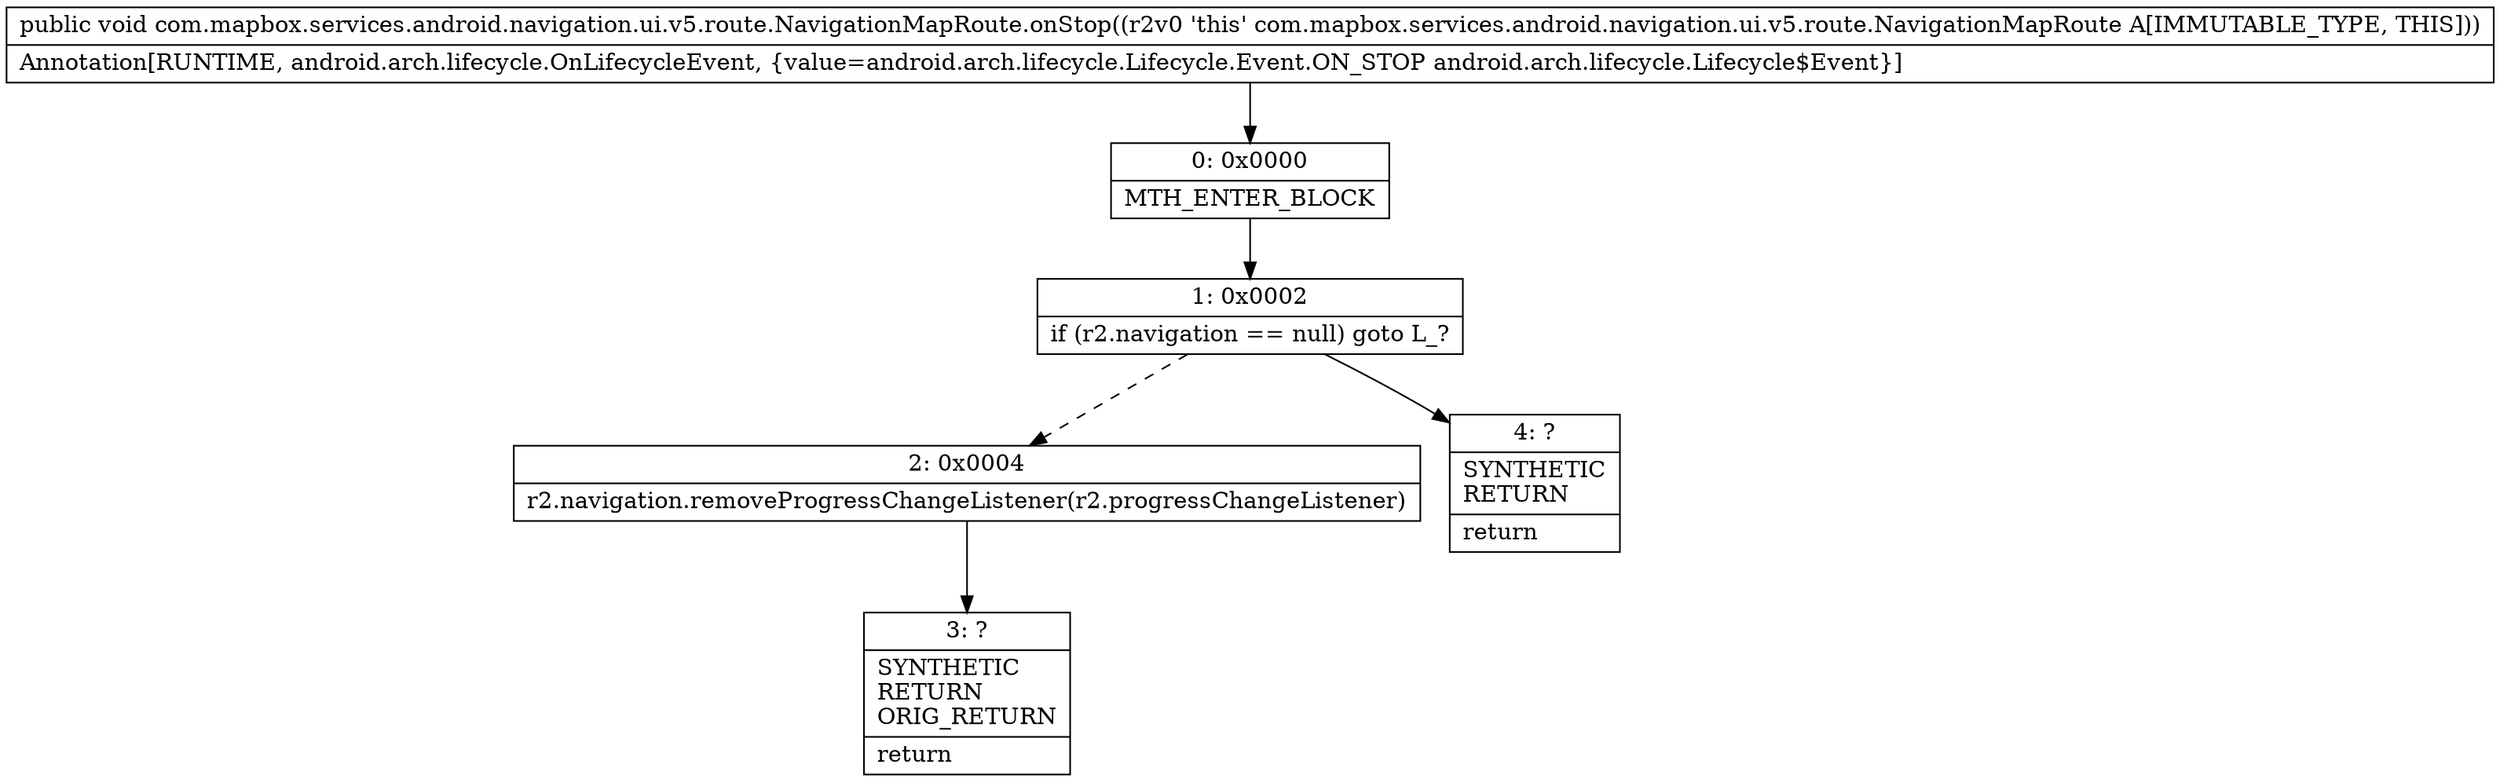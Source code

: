 digraph "CFG forcom.mapbox.services.android.navigation.ui.v5.route.NavigationMapRoute.onStop()V" {
Node_0 [shape=record,label="{0\:\ 0x0000|MTH_ENTER_BLOCK\l}"];
Node_1 [shape=record,label="{1\:\ 0x0002|if (r2.navigation == null) goto L_?\l}"];
Node_2 [shape=record,label="{2\:\ 0x0004|r2.navigation.removeProgressChangeListener(r2.progressChangeListener)\l}"];
Node_3 [shape=record,label="{3\:\ ?|SYNTHETIC\lRETURN\lORIG_RETURN\l|return\l}"];
Node_4 [shape=record,label="{4\:\ ?|SYNTHETIC\lRETURN\l|return\l}"];
MethodNode[shape=record,label="{public void com.mapbox.services.android.navigation.ui.v5.route.NavigationMapRoute.onStop((r2v0 'this' com.mapbox.services.android.navigation.ui.v5.route.NavigationMapRoute A[IMMUTABLE_TYPE, THIS]))  | Annotation[RUNTIME, android.arch.lifecycle.OnLifecycleEvent, \{value=android.arch.lifecycle.Lifecycle.Event.ON_STOP android.arch.lifecycle.Lifecycle$Event\}]\l}"];
MethodNode -> Node_0;
Node_0 -> Node_1;
Node_1 -> Node_2[style=dashed];
Node_1 -> Node_4;
Node_2 -> Node_3;
}

